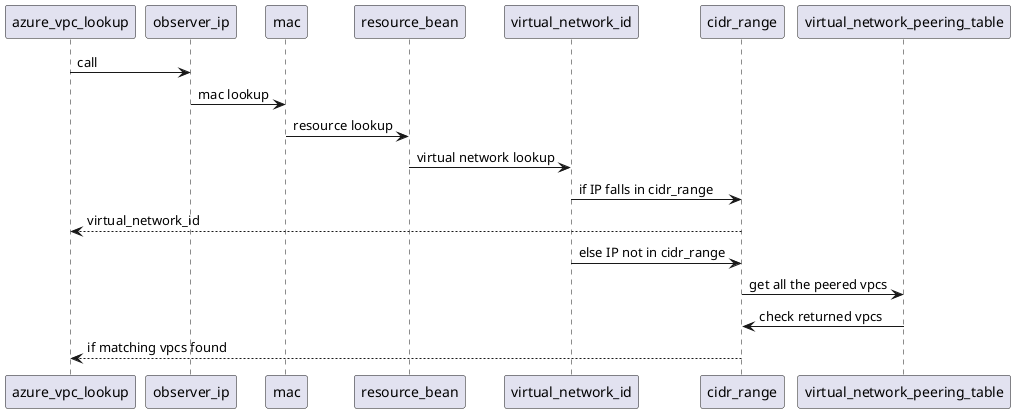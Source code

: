 @startuml
azure_vpc_lookup -> observer_ip : call
observer_ip -> mac : mac lookup
mac -> resource_bean : resource lookup
resource_bean -> virtual_network_id : virtual network lookup
virtual_network_id -> cidr_range : if IP falls in cidr_range
cidr_range --> azure_vpc_lookup : virtual_network_id
virtual_network_id -> cidr_range : else IP not in cidr_range
cidr_range -> virtual_network_peering_table : get all the peered vpcs
virtual_network_peering_table -> cidr_range: check returned vpcs
cidr_range--> azure_vpc_lookup : if matching vpcs found


@enduml